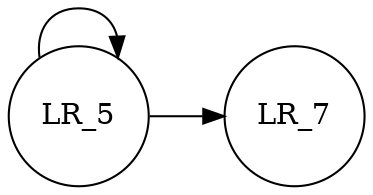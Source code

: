 digraph finite_state_machine {

	node [shape = doublecircle]; 
	node [shape = circle];
	rankdir=LR;
	LR_5 -> LR_7 ;
	LR_5 -> LR_5 ;

}
